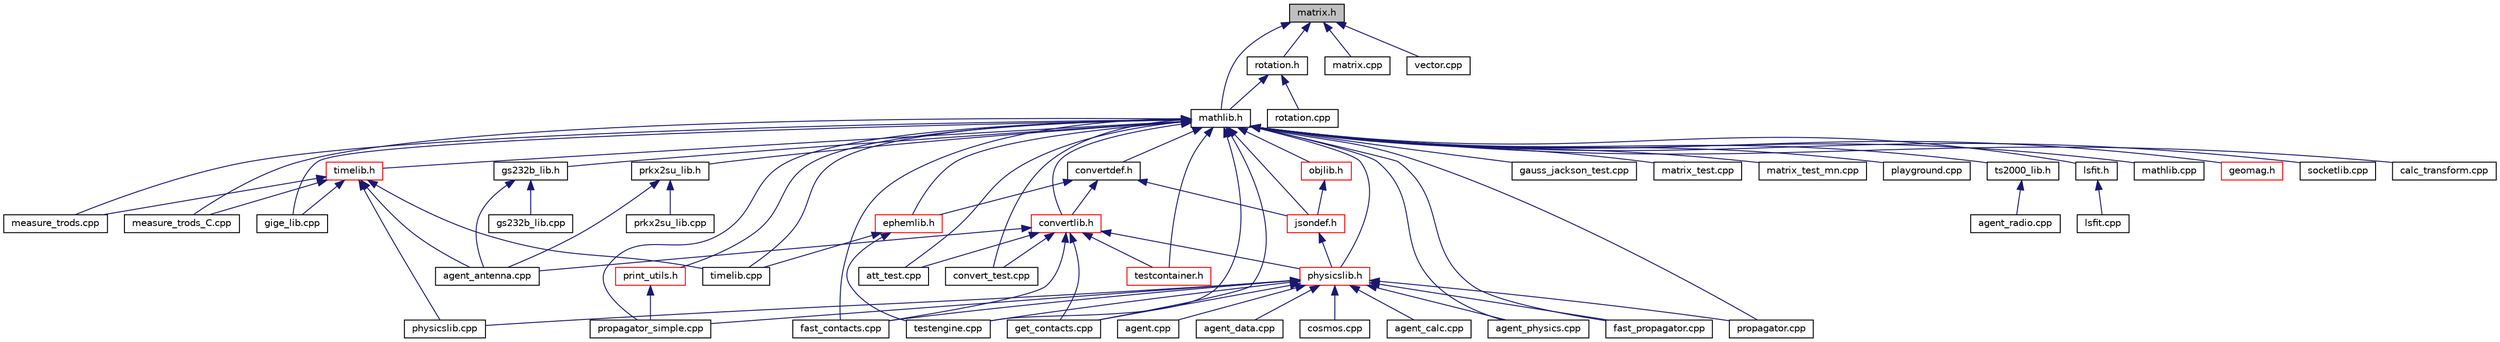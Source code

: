 digraph "matrix.h"
{
 // INTERACTIVE_SVG=YES
  edge [fontname="Helvetica",fontsize="10",labelfontname="Helvetica",labelfontsize="10"];
  node [fontname="Helvetica",fontsize="10",shape=record];
  Node28 [label="matrix.h",height=0.2,width=0.4,color="black", fillcolor="grey75", style="filled", fontcolor="black"];
  Node28 -> Node29 [dir="back",color="midnightblue",fontsize="10",style="solid",fontname="Helvetica"];
  Node29 [label="mathlib.h",height=0.2,width=0.4,color="black", fillcolor="white", style="filled",URL="$mathlib_8h.html",tooltip="mathlib include file "];
  Node29 -> Node30 [dir="back",color="midnightblue",fontsize="10",style="solid",fontname="Helvetica"];
  Node30 [label="measure_trods.cpp",height=0.2,width=0.4,color="black", fillcolor="white", style="filled",URL="$measure__trods_8cpp.html"];
  Node29 -> Node31 [dir="back",color="midnightblue",fontsize="10",style="solid",fontname="Helvetica"];
  Node31 [label="measure_trods_C.cpp",height=0.2,width=0.4,color="black", fillcolor="white", style="filled",URL="$measure__trods___c_8cpp.html"];
  Node29 -> Node32 [dir="back",color="midnightblue",fontsize="10",style="solid",fontname="Helvetica"];
  Node32 [label="propagator_simple.cpp",height=0.2,width=0.4,color="black", fillcolor="white", style="filled",URL="$propagator__simple_8cpp.html"];
  Node29 -> Node33 [dir="back",color="midnightblue",fontsize="10",style="solid",fontname="Helvetica"];
  Node33 [label="testengine.cpp",height=0.2,width=0.4,color="black", fillcolor="white", style="filled",URL="$testengine_8cpp.html",tooltip="Command line simulator. "];
  Node29 -> Node34 [dir="back",color="midnightblue",fontsize="10",style="solid",fontname="Helvetica"];
  Node34 [label="att_test.cpp",height=0.2,width=0.4,color="black", fillcolor="white", style="filled",URL="$att__test_8cpp.html"];
  Node29 -> Node35 [dir="back",color="midnightblue",fontsize="10",style="solid",fontname="Helvetica"];
  Node35 [label="convert_test.cpp",height=0.2,width=0.4,color="black", fillcolor="white", style="filled",URL="$convert__test_8cpp.html"];
  Node29 -> Node36 [dir="back",color="midnightblue",fontsize="10",style="solid",fontname="Helvetica"];
  Node36 [label="gauss_jackson_test.cpp",height=0.2,width=0.4,color="black", fillcolor="white", style="filled",URL="$gauss__jackson__test_8cpp.html"];
  Node29 -> Node37 [dir="back",color="midnightblue",fontsize="10",style="solid",fontname="Helvetica"];
  Node37 [label="matrix_test.cpp",height=0.2,width=0.4,color="black", fillcolor="white", style="filled",URL="$matrix__test_8cpp.html"];
  Node29 -> Node38 [dir="back",color="midnightblue",fontsize="10",style="solid",fontname="Helvetica"];
  Node38 [label="matrix_test_mn.cpp",height=0.2,width=0.4,color="black", fillcolor="white", style="filled",URL="$matrix__test__mn_8cpp.html"];
  Node29 -> Node39 [dir="back",color="midnightblue",fontsize="10",style="solid",fontname="Helvetica"];
  Node39 [label="playground.cpp",height=0.2,width=0.4,color="black", fillcolor="white", style="filled",URL="$playground_8cpp.html"];
  Node29 -> Node40 [dir="back",color="midnightblue",fontsize="10",style="solid",fontname="Helvetica"];
  Node40 [label="gige_lib.cpp",height=0.2,width=0.4,color="black", fillcolor="white", style="filled",URL="$gige__lib_8cpp.html",tooltip="Support routines for GigE Vision cameras. "];
  Node29 -> Node41 [dir="back",color="midnightblue",fontsize="10",style="solid",fontname="Helvetica"];
  Node41 [label="gs232b_lib.h",height=0.2,width=0.4,color="black", fillcolor="white", style="filled",URL="$gs232b__lib_8h.html",tooltip="GS-232B controller includes. "];
  Node41 -> Node42 [dir="back",color="midnightblue",fontsize="10",style="solid",fontname="Helvetica"];
  Node42 [label="gs232b_lib.cpp",height=0.2,width=0.4,color="black", fillcolor="white", style="filled",URL="$gs232b__lib_8cpp.html"];
  Node41 -> Node43 [dir="back",color="midnightblue",fontsize="10",style="solid",fontname="Helvetica"];
  Node43 [label="agent_antenna.cpp",height=0.2,width=0.4,color="black", fillcolor="white", style="filled",URL="$agent__antenna_8cpp.html",tooltip="Agent Antenna for Satellite Ground Station. "];
  Node29 -> Node44 [dir="back",color="midnightblue",fontsize="10",style="solid",fontname="Helvetica"];
  Node44 [label="prkx2su_lib.h",height=0.2,width=0.4,color="black", fillcolor="white", style="filled",URL="$prkx2su__lib_8h.html",tooltip="prkx2su controller includes "];
  Node44 -> Node45 [dir="back",color="midnightblue",fontsize="10",style="solid",fontname="Helvetica"];
  Node45 [label="prkx2su_lib.cpp",height=0.2,width=0.4,color="black", fillcolor="white", style="filled",URL="$prkx2su__lib_8cpp.html"];
  Node44 -> Node43 [dir="back",color="midnightblue",fontsize="10",style="solid",fontname="Helvetica"];
  Node29 -> Node46 [dir="back",color="midnightblue",fontsize="10",style="solid",fontname="Helvetica"];
  Node46 [label="ts2000_lib.h",height=0.2,width=0.4,color="black", fillcolor="white", style="filled",URL="$ts2000__lib_8h.html",tooltip="TS2000 controller includes. "];
  Node46 -> Node47 [dir="back",color="midnightblue",fontsize="10",style="solid",fontname="Helvetica"];
  Node47 [label="agent_radio.cpp",height=0.2,width=0.4,color="black", fillcolor="white", style="filled",URL="$agent__radio_8cpp.html",tooltip="Agent Radio for Satellite Ground Station. "];
  Node29 -> Node48 [dir="back",color="midnightblue",fontsize="10",style="solid",fontname="Helvetica"];
  Node48 [label="lsfit.h",height=0.2,width=0.4,color="black", fillcolor="white", style="filled",URL="$lsfit_8h.html"];
  Node48 -> Node49 [dir="back",color="midnightblue",fontsize="10",style="solid",fontname="Helvetica"];
  Node49 [label="lsfit.cpp",height=0.2,width=0.4,color="black", fillcolor="white", style="filled",URL="$lsfit_8cpp.html"];
  Node29 -> Node50 [dir="back",color="midnightblue",fontsize="10",style="solid",fontname="Helvetica"];
  Node50 [label="mathlib.cpp",height=0.2,width=0.4,color="black", fillcolor="white", style="filled",URL="$mathlib_8cpp.html",tooltip="mathlib source file "];
  Node29 -> Node51 [dir="back",color="midnightblue",fontsize="10",style="solid",fontname="Helvetica"];
  Node51 [label="physicslib.h",height=0.2,width=0.4,color="red", fillcolor="white", style="filled",URL="$physicslib_8h.html",tooltip="Orbit library include file. "];
  Node51 -> Node52 [dir="back",color="midnightblue",fontsize="10",style="solid",fontname="Helvetica"];
  Node52 [label="agent_calc.cpp",height=0.2,width=0.4,color="black", fillcolor="white", style="filled",URL="$agent__calc_8cpp.html",tooltip="Demonstration calculator Agent. "];
  Node51 -> Node32 [dir="back",color="midnightblue",fontsize="10",style="solid",fontname="Helvetica"];
  Node51 -> Node33 [dir="back",color="midnightblue",fontsize="10",style="solid",fontname="Helvetica"];
  Node51 -> Node53 [dir="back",color="midnightblue",fontsize="10",style="solid",fontname="Helvetica"];
  Node53 [label="physicslib.cpp",height=0.2,width=0.4,color="black", fillcolor="white", style="filled",URL="$physicslib_8cpp.html"];
  Node51 -> Node54 [dir="back",color="midnightblue",fontsize="10",style="solid",fontname="Helvetica"];
  Node54 [label="agent.cpp",height=0.2,width=0.4,color="black", fillcolor="white", style="filled",URL="$agent_8cpp.html",tooltip="Agent control program source. "];
  Node51 -> Node55 [dir="back",color="midnightblue",fontsize="10",style="solid",fontname="Helvetica"];
  Node55 [label="agent_data.cpp",height=0.2,width=0.4,color="black", fillcolor="white", style="filled",URL="$agent__data_8cpp.html"];
  Node51 -> Node56 [dir="back",color="midnightblue",fontsize="10",style="solid",fontname="Helvetica"];
  Node56 [label="cosmos.cpp",height=0.2,width=0.4,color="black", fillcolor="white", style="filled",URL="$cosmos_8cpp.html"];
  Node51 -> Node60 [dir="back",color="midnightblue",fontsize="10",style="solid",fontname="Helvetica"];
  Node60 [label="agent_physics.cpp",height=0.2,width=0.4,color="black", fillcolor="white", style="filled",URL="$agent__physics_8cpp.html"];
  Node51 -> Node63 [dir="back",color="midnightblue",fontsize="10",style="solid",fontname="Helvetica"];
  Node63 [label="fast_contacts.cpp",height=0.2,width=0.4,color="black", fillcolor="white", style="filled",URL="$fast__contacts_8cpp.html"];
  Node51 -> Node64 [dir="back",color="midnightblue",fontsize="10",style="solid",fontname="Helvetica"];
  Node64 [label="fast_propagator.cpp",height=0.2,width=0.4,color="black", fillcolor="white", style="filled",URL="$fast__propagator_8cpp.html"];
  Node51 -> Node65 [dir="back",color="midnightblue",fontsize="10",style="solid",fontname="Helvetica"];
  Node65 [label="get_contacts.cpp",height=0.2,width=0.4,color="black", fillcolor="white", style="filled",URL="$get__contacts_8cpp.html"];
  Node51 -> Node66 [dir="back",color="midnightblue",fontsize="10",style="solid",fontname="Helvetica"];
  Node66 [label="propagator.cpp",height=0.2,width=0.4,color="black", fillcolor="white", style="filled",URL="$propagator_8cpp.html"];
  Node29 -> Node67 [dir="back",color="midnightblue",fontsize="10",style="solid",fontname="Helvetica"];
  Node67 [label="testcontainer.h",height=0.2,width=0.4,color="red", fillcolor="white", style="filled",URL="$testcontainer_8h.html"];
  Node29 -> Node74 [dir="back",color="midnightblue",fontsize="10",style="solid",fontname="Helvetica"];
  Node74 [label="convertdef.h",height=0.2,width=0.4,color="black", fillcolor="white", style="filled",URL="$convertdef_8h.html"];
  Node74 -> Node75 [dir="back",color="midnightblue",fontsize="10",style="solid",fontname="Helvetica"];
  Node75 [label="convertlib.h",height=0.2,width=0.4,color="red", fillcolor="white", style="filled",URL="$convertlib_8h.html",tooltip="convertlib include file A library providing functions for conversion between the various position and..."];
  Node75 -> Node34 [dir="back",color="midnightblue",fontsize="10",style="solid",fontname="Helvetica"];
  Node75 -> Node35 [dir="back",color="midnightblue",fontsize="10",style="solid",fontname="Helvetica"];
  Node75 -> Node51 [dir="back",color="midnightblue",fontsize="10",style="solid",fontname="Helvetica"];
  Node75 -> Node67 [dir="back",color="midnightblue",fontsize="10",style="solid",fontname="Helvetica"];
  Node75 -> Node43 [dir="back",color="midnightblue",fontsize="10",style="solid",fontname="Helvetica"];
  Node75 -> Node63 [dir="back",color="midnightblue",fontsize="10",style="solid",fontname="Helvetica"];
  Node75 -> Node65 [dir="back",color="midnightblue",fontsize="10",style="solid",fontname="Helvetica"];
  Node74 -> Node83 [dir="back",color="midnightblue",fontsize="10",style="solid",fontname="Helvetica"];
  Node83 [label="ephemlib.h",height=0.2,width=0.4,color="red", fillcolor="white", style="filled",URL="$ephemlib_8h.html",tooltip="ephemlib include file JPL Ephemeris. "];
  Node83 -> Node33 [dir="back",color="midnightblue",fontsize="10",style="solid",fontname="Helvetica"];
  Node83 -> Node85 [dir="back",color="midnightblue",fontsize="10",style="solid",fontname="Helvetica"];
  Node85 [label="timelib.cpp",height=0.2,width=0.4,color="black", fillcolor="white", style="filled",URL="$timelib_8cpp.html",tooltip="Time handling library source file. "];
  Node74 -> Node86 [dir="back",color="midnightblue",fontsize="10",style="solid",fontname="Helvetica"];
  Node86 [label="jsondef.h",height=0.2,width=0.4,color="red", fillcolor="white", style="filled",URL="$jsondef_8h.html"];
  Node86 -> Node51 [dir="back",color="midnightblue",fontsize="10",style="solid",fontname="Helvetica"];
  Node29 -> Node75 [dir="back",color="midnightblue",fontsize="10",style="solid",fontname="Helvetica"];
  Node29 -> Node83 [dir="back",color="midnightblue",fontsize="10",style="solid",fontname="Helvetica"];
  Node29 -> Node137 [dir="back",color="midnightblue",fontsize="10",style="solid",fontname="Helvetica"];
  Node137 [label="geomag.h",height=0.2,width=0.4,color="red", fillcolor="white", style="filled",URL="$geomag_8h.html",tooltip="geomag include file A library of routines to calculate the magnetic field of the Earth. "];
  Node29 -> Node86 [dir="back",color="midnightblue",fontsize="10",style="solid",fontname="Helvetica"];
  Node29 -> Node138 [dir="back",color="midnightblue",fontsize="10",style="solid",fontname="Helvetica"];
  Node138 [label="objlib.h",height=0.2,width=0.4,color="red", fillcolor="white", style="filled",URL="$objlib_8h.html"];
  Node138 -> Node86 [dir="back",color="midnightblue",fontsize="10",style="solid",fontname="Helvetica"];
  Node29 -> Node139 [dir="back",color="midnightblue",fontsize="10",style="solid",fontname="Helvetica"];
  Node139 [label="print_utils.h",height=0.2,width=0.4,color="red", fillcolor="white", style="filled",URL="$print__utils_8h.html"];
  Node139 -> Node32 [dir="back",color="midnightblue",fontsize="10",style="solid",fontname="Helvetica"];
  Node29 -> Node141 [dir="back",color="midnightblue",fontsize="10",style="solid",fontname="Helvetica"];
  Node141 [label="socketlib.cpp",height=0.2,width=0.4,color="black", fillcolor="white", style="filled",URL="$socketlib_8cpp.html"];
  Node29 -> Node85 [dir="back",color="midnightblue",fontsize="10",style="solid",fontname="Helvetica"];
  Node29 -> Node142 [dir="back",color="midnightblue",fontsize="10",style="solid",fontname="Helvetica"];
  Node142 [label="timelib.h",height=0.2,width=0.4,color="red", fillcolor="white", style="filled",URL="$timelib_8h.html",tooltip="timelib include file A library providing functions for handling various types of time. "];
  Node142 -> Node30 [dir="back",color="midnightblue",fontsize="10",style="solid",fontname="Helvetica"];
  Node142 -> Node31 [dir="back",color="midnightblue",fontsize="10",style="solid",fontname="Helvetica"];
  Node142 -> Node40 [dir="back",color="midnightblue",fontsize="10",style="solid",fontname="Helvetica"];
  Node142 -> Node53 [dir="back",color="midnightblue",fontsize="10",style="solid",fontname="Helvetica"];
  Node142 -> Node85 [dir="back",color="midnightblue",fontsize="10",style="solid",fontname="Helvetica"];
  Node142 -> Node43 [dir="back",color="midnightblue",fontsize="10",style="solid",fontname="Helvetica"];
  Node29 -> Node60 [dir="back",color="midnightblue",fontsize="10",style="solid",fontname="Helvetica"];
  Node29 -> Node152 [dir="back",color="midnightblue",fontsize="10",style="solid",fontname="Helvetica"];
  Node152 [label="calc_transform.cpp",height=0.2,width=0.4,color="black", fillcolor="white", style="filled",URL="$calc__transform_8cpp.html"];
  Node29 -> Node63 [dir="back",color="midnightblue",fontsize="10",style="solid",fontname="Helvetica"];
  Node29 -> Node64 [dir="back",color="midnightblue",fontsize="10",style="solid",fontname="Helvetica"];
  Node29 -> Node65 [dir="back",color="midnightblue",fontsize="10",style="solid",fontname="Helvetica"];
  Node29 -> Node66 [dir="back",color="midnightblue",fontsize="10",style="solid",fontname="Helvetica"];
  Node28 -> Node153 [dir="back",color="midnightblue",fontsize="10",style="solid",fontname="Helvetica"];
  Node153 [label="rotation.h",height=0.2,width=0.4,color="black", fillcolor="white", style="filled",URL="$rotation_8h.html"];
  Node153 -> Node29 [dir="back",color="midnightblue",fontsize="10",style="solid",fontname="Helvetica"];
  Node153 -> Node154 [dir="back",color="midnightblue",fontsize="10",style="solid",fontname="Helvetica"];
  Node154 [label="rotation.cpp",height=0.2,width=0.4,color="black", fillcolor="white", style="filled",URL="$rotation_8cpp.html"];
  Node28 -> Node155 [dir="back",color="midnightblue",fontsize="10",style="solid",fontname="Helvetica"];
  Node155 [label="matrix.cpp",height=0.2,width=0.4,color="black", fillcolor="white", style="filled",URL="$matrix_8cpp.html"];
  Node28 -> Node156 [dir="back",color="midnightblue",fontsize="10",style="solid",fontname="Helvetica"];
  Node156 [label="vector.cpp",height=0.2,width=0.4,color="black", fillcolor="white", style="filled",URL="$vector_8cpp.html"];
}
